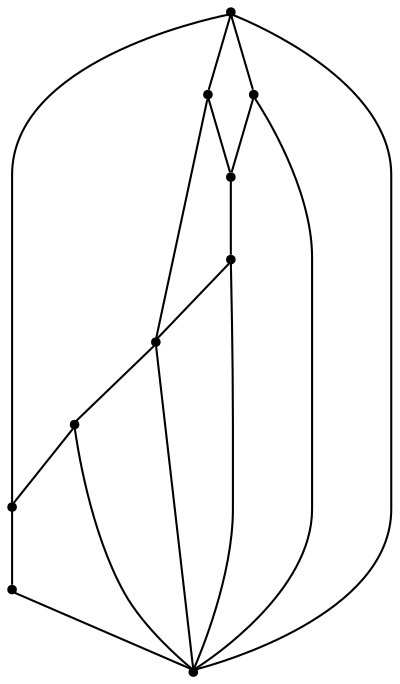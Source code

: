 graph {
  node [shape=point,comment="{\"directed\":false,\"doi\":\"10.1007/3-540-44541-2_30\",\"figure\":\"? (2)\"}"]

  v0 [pos="1215.749994913737,1235.6983772410613"]
  v1 [pos="1045.7500457763672,944.151585541385"]
  v2 [pos="1453.249994913737,1376.721139759233"]
  v3 [pos="1353.249994913737,980.657489691841"]
  v4 [pos="1170.7500457763672,1111.678544042708"]
  v5 [pos="1299.7500101725261,1283.2061095047516"]
  v6 [pos="1138.2499694824219,1005.661505756098"]
  v7 [pos="1203.249994913737,1334.2142615791952"]
  v8 [pos="1098.249944051107,1403.2253357423842"]
  v9 [pos="888.249969482422,1156.6857220875695"]

  v2 -- v4 [id="-9",pos="1453.249994913737,1376.721139759233 1330.91672261556,1160.5488507088255 1330.91672261556,1160.5488507088255 1330.91672261556,1160.5488507088255 1170.7500457763672,1111.678544042708 1170.7500457763672,1111.678544042708 1170.7500457763672,1111.678544042708"]
  v2 -- v3 [id="-10",pos="1453.249994913737,1376.721139759233 1368.41672261556,1166.0497647654427 1368.41672261556,1166.0497647654427 1368.41672261556,1166.0497647654427 1353.249994913737,980.657489691841 1353.249994913737,980.657489691841 1353.249994913737,980.657489691841"]
  v2 -- v5 [id="-12",pos="1453.249994913737,1376.721139759233 1357.1666717529297,1269.3163460237442 1357.1666717529297,1269.3163460237442 1357.1666717529297,1269.3163460237442 1299.7500101725261,1283.2061095047516 1299.7500101725261,1283.2061095047516 1299.7500101725261,1283.2061095047516"]
  v9 -- v6 [id="-14",pos="888.249969482422,1156.6857220875695 833.9166641235353,1055.5319323681451 833.9166641235353,1055.5319323681451 833.9166641235353,1055.5319323681451 1138.2499694824219,1005.661505756098 1138.2499694824219,1005.661505756098 1138.2499694824219,1005.661505756098"]
  v3 -- v1 [id="-16",pos="1353.249994913737,980.657489691841 1265.166727701823,847.498589932648 1265.166727701823,847.498589932648 1265.166727701823,847.498589932648 1045.7500457763672,944.151585541385 1045.7500457763672,944.151585541385 1045.7500457763672,944.151585541385"]
  v9 -- v0 [id="-18",pos="888.249969482422,1156.6857220875695 888.4166717529298,1318.0742282198462 888.4166717529298,1318.0742282198462 888.4166717529298,1318.0742282198462 1215.749994913737,1235.6983772410613 1215.749994913737,1235.6983772410613 1215.749994913737,1235.6983772410613"]
  v2 -- v0 [id="-19",pos="1453.249994913737,1376.721139759233 1338.4166717529297,1209.3066057279254 1338.4166717529297,1209.3066057279254 1338.4166717529297,1209.3066057279254 1215.749994913737,1235.6983772410613 1215.749994913737,1235.6983772410613 1215.749994913737,1235.6983772410613"]
  v8 -- v9 [id="-22",pos="1098.249944051107,1403.2253357423842 948.4166463216146,1402.5876702529526 948.4166463216146,1402.5876702529526 948.4166463216146,1402.5876702529526 888.249969482422,1156.6857220875695 888.249969482422,1156.6857220875695 888.249969482422,1156.6857220875695"]
  v4 -- v8 [id="-23",pos="1170.7500457763672,1111.678544042708 967.1666463216146,1106.2901816331087 967.1666463216146,1106.2901816331087 967.1666463216146,1106.2901816331087 1098.249944051107,1403.2253357423842 1098.249944051107,1403.2253357423842 1098.249944051107,1403.2253357423842"]
  v5 -- v4 [id="-24",pos="1299.7500101725261,1283.2061095047516 1170.7500457763672,1111.678544042708 1170.7500457763672,1111.678544042708 1170.7500457763672,1111.678544042708"]
  v1 -- v4 [id="-25",pos="1045.7500457763672,944.151585541385 1107.6666514078777,991.7717422750907 1107.6666514078777,991.7717422750907 1107.6666514078777,991.7717422750907 1170.7500457763672,1111.678544042708 1170.7500457763672,1111.678544042708 1170.7500457763672,1111.678544042708"]
  v5 -- v7 [id="-26",pos="1299.7500101725261,1283.2061095047516 1289.6666208902996,1370.5825602131843 1289.6666208902996,1370.5825602131843 1289.6666208902996,1370.5825602131843 1203.249994913737,1334.2142615791952 1203.249994913737,1334.2142615791952 1203.249994913737,1334.2142615791952"]
  v6 -- v3 [id="-29",pos="1138.2499694824219,1005.661505756098 1233.4166208902996,886.7548239344103 1233.4166208902996,886.7548239344103 1233.4166208902996,886.7548239344103 1353.249994913737,980.657489691841 1353.249994913737,980.657489691841 1353.249994913737,980.657489691841"]
  v4 -- v9 [id="-31",pos="1170.7500457763672,1111.678544042708 914.6666844685873,1051.781355393907 914.6666844685873,1051.781355393907 914.6666844685873,1051.781355393907 888.249969482422,1156.6857220875695 888.249969482422,1156.6857220875695 888.249969482422,1156.6857220875695"]
  v6 -- v4 [id="-33",pos="1138.2499694824219,1005.661505756098 1170.7500457763672,1111.678544042708 1170.7500457763672,1111.678544042708 1170.7500457763672,1111.678544042708"]
  v7 -- v8 [id="-34",pos="1203.249994913737,1334.2142615791952 1098.249944051107,1403.2253357423842 1098.249944051107,1403.2253357423842 1098.249944051107,1403.2253357423842"]
  v0 -- v7 [id="-37",pos="1215.749994913737,1235.6983772410613 1203.249994913737,1334.2142615791952 1203.249994913737,1334.2142615791952 1203.249994913737,1334.2142615791952"]
}